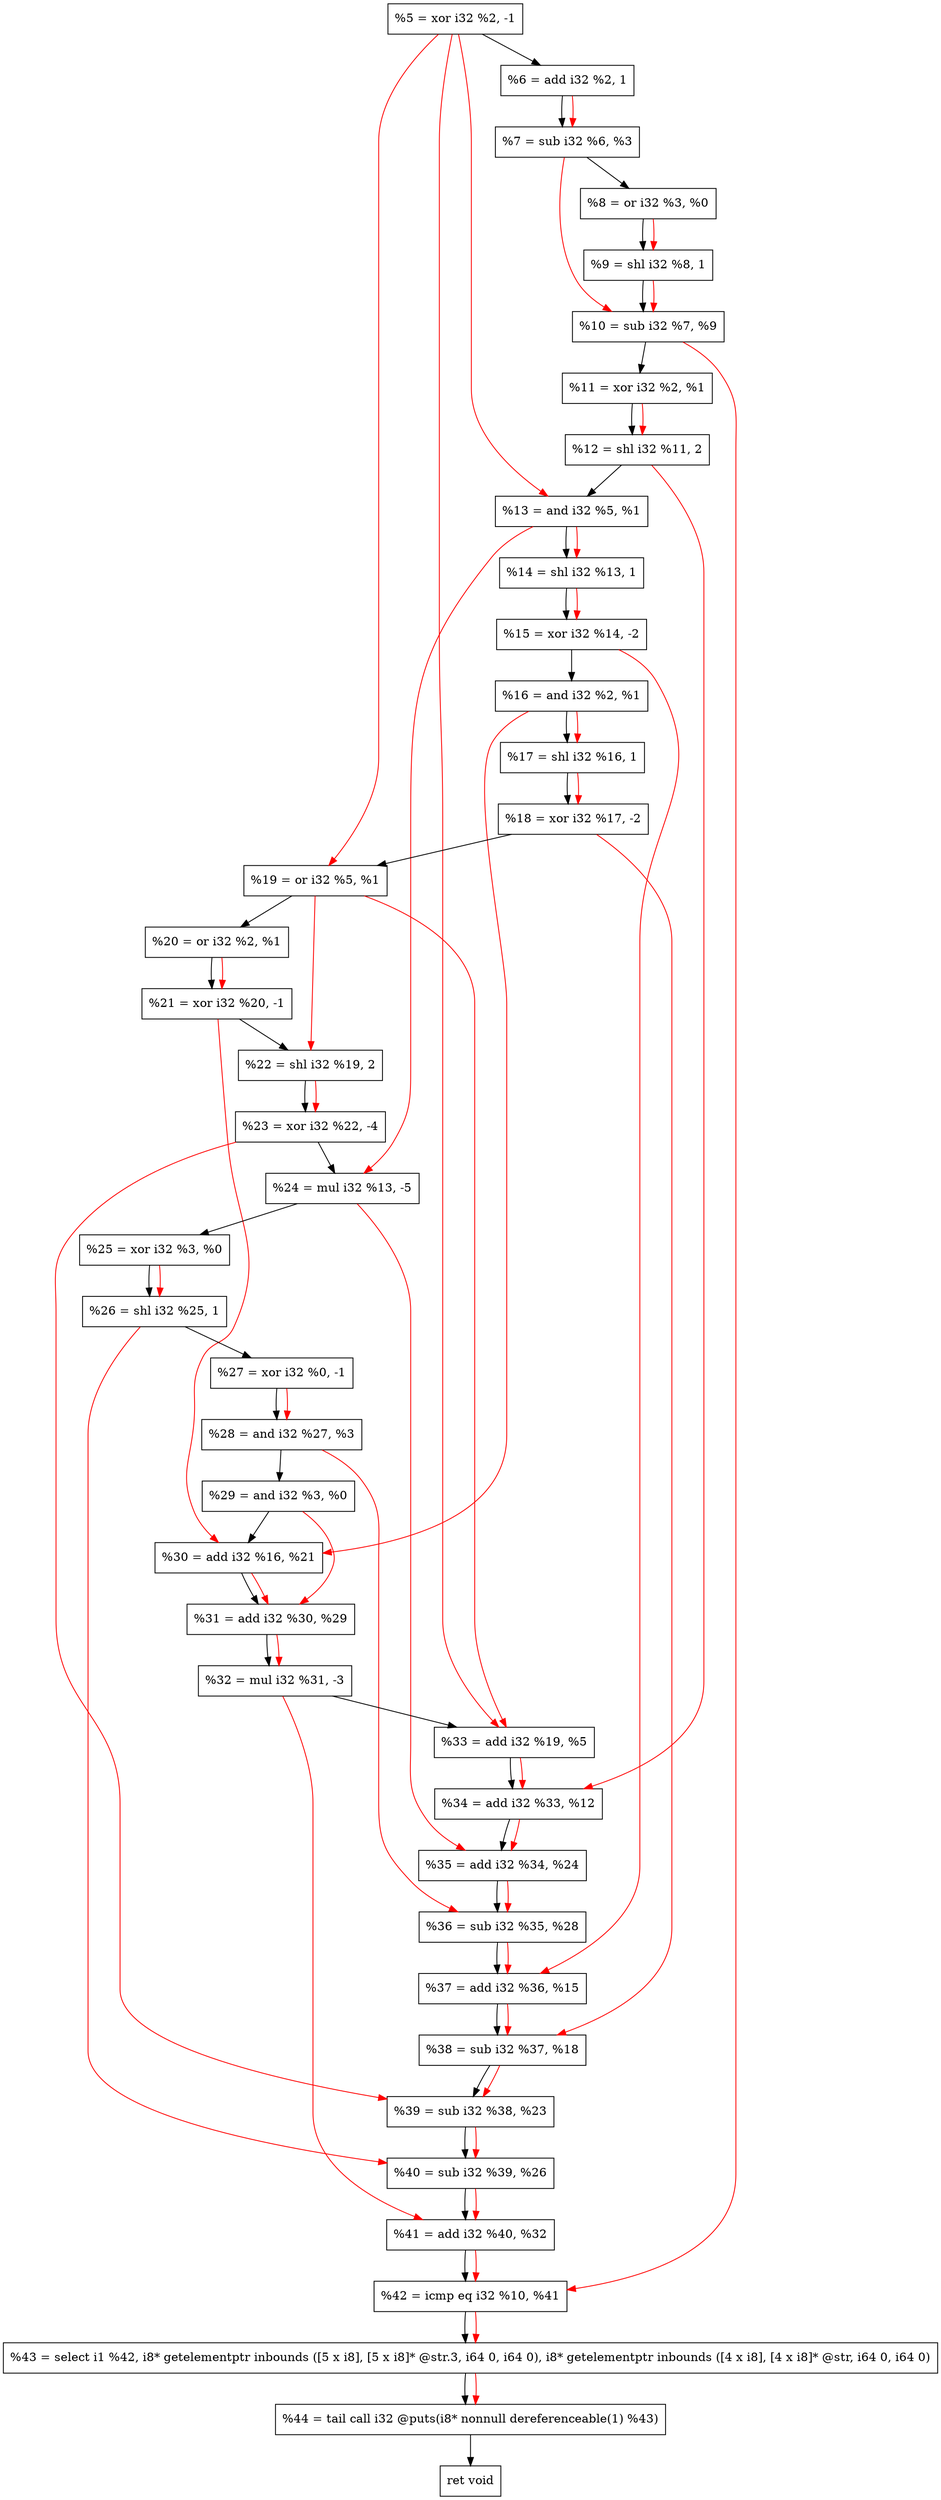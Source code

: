 digraph "DFG for'crackme' function" {
	Node0x14fc0c0[shape=record, label="  %5 = xor i32 %2, -1"];
	Node0x14fc160[shape=record, label="  %6 = add i32 %2, 1"];
	Node0x14fc1d0[shape=record, label="  %7 = sub i32 %6, %3"];
	Node0x14fc240[shape=record, label="  %8 = or i32 %3, %0"];
	Node0x14fc2b0[shape=record, label="  %9 = shl i32 %8, 1"];
	Node0x14fc320[shape=record, label="  %10 = sub i32 %7, %9"];
	Node0x14fc390[shape=record, label="  %11 = xor i32 %2, %1"];
	Node0x14fc430[shape=record, label="  %12 = shl i32 %11, 2"];
	Node0x14fc4a0[shape=record, label="  %13 = and i32 %5, %1"];
	Node0x14fc510[shape=record, label="  %14 = shl i32 %13, 1"];
	Node0x14fc5b0[shape=record, label="  %15 = xor i32 %14, -2"];
	Node0x14fc620[shape=record, label="  %16 = and i32 %2, %1"];
	Node0x14fc690[shape=record, label="  %17 = shl i32 %16, 1"];
	Node0x14fc700[shape=record, label="  %18 = xor i32 %17, -2"];
	Node0x14fc770[shape=record, label="  %19 = or i32 %5, %1"];
	Node0x14fc7e0[shape=record, label="  %20 = or i32 %2, %1"];
	Node0x14fc850[shape=record, label="  %21 = xor i32 %20, -1"];
	Node0x14fc8c0[shape=record, label="  %22 = shl i32 %19, 2"];
	Node0x14fc960[shape=record, label="  %23 = xor i32 %22, -4"];
	Node0x14fca00[shape=record, label="  %24 = mul i32 %13, -5"];
	Node0x14fca70[shape=record, label="  %25 = xor i32 %3, %0"];
	Node0x14fcae0[shape=record, label="  %26 = shl i32 %25, 1"];
	Node0x14fcb50[shape=record, label="  %27 = xor i32 %0, -1"];
	Node0x14fcbc0[shape=record, label="  %28 = and i32 %27, %3"];
	Node0x14fcc30[shape=record, label="  %29 = and i32 %3, %0"];
	Node0x14fcca0[shape=record, label="  %30 = add i32 %16, %21"];
	Node0x14fcd10[shape=record, label="  %31 = add i32 %30, %29"];
	Node0x14fcdb0[shape=record, label="  %32 = mul i32 %31, -3"];
	Node0x14fd030[shape=record, label="  %33 = add i32 %19, %5"];
	Node0x14fd0a0[shape=record, label="  %34 = add i32 %33, %12"];
	Node0x14fd110[shape=record, label="  %35 = add i32 %34, %24"];
	Node0x14fd180[shape=record, label="  %36 = sub i32 %35, %28"];
	Node0x14fd1f0[shape=record, label="  %37 = add i32 %36, %15"];
	Node0x14fd260[shape=record, label="  %38 = sub i32 %37, %18"];
	Node0x14fd2d0[shape=record, label="  %39 = sub i32 %38, %23"];
	Node0x14fd340[shape=record, label="  %40 = sub i32 %39, %26"];
	Node0x14fd3b0[shape=record, label="  %41 = add i32 %40, %32"];
	Node0x14fd420[shape=record, label="  %42 = icmp eq i32 %10, %41"];
	Node0x149c268[shape=record, label="  %43 = select i1 %42, i8* getelementptr inbounds ([5 x i8], [5 x i8]* @str.3, i64 0, i64 0), i8* getelementptr inbounds ([4 x i8], [4 x i8]* @str, i64 0, i64 0)"];
	Node0x14fd8c0[shape=record, label="  %44 = tail call i32 @puts(i8* nonnull dereferenceable(1) %43)"];
	Node0x14fd910[shape=record, label="  ret void"];
	Node0x14fc0c0 -> Node0x14fc160;
	Node0x14fc160 -> Node0x14fc1d0;
	Node0x14fc1d0 -> Node0x14fc240;
	Node0x14fc240 -> Node0x14fc2b0;
	Node0x14fc2b0 -> Node0x14fc320;
	Node0x14fc320 -> Node0x14fc390;
	Node0x14fc390 -> Node0x14fc430;
	Node0x14fc430 -> Node0x14fc4a0;
	Node0x14fc4a0 -> Node0x14fc510;
	Node0x14fc510 -> Node0x14fc5b0;
	Node0x14fc5b0 -> Node0x14fc620;
	Node0x14fc620 -> Node0x14fc690;
	Node0x14fc690 -> Node0x14fc700;
	Node0x14fc700 -> Node0x14fc770;
	Node0x14fc770 -> Node0x14fc7e0;
	Node0x14fc7e0 -> Node0x14fc850;
	Node0x14fc850 -> Node0x14fc8c0;
	Node0x14fc8c0 -> Node0x14fc960;
	Node0x14fc960 -> Node0x14fca00;
	Node0x14fca00 -> Node0x14fca70;
	Node0x14fca70 -> Node0x14fcae0;
	Node0x14fcae0 -> Node0x14fcb50;
	Node0x14fcb50 -> Node0x14fcbc0;
	Node0x14fcbc0 -> Node0x14fcc30;
	Node0x14fcc30 -> Node0x14fcca0;
	Node0x14fcca0 -> Node0x14fcd10;
	Node0x14fcd10 -> Node0x14fcdb0;
	Node0x14fcdb0 -> Node0x14fd030;
	Node0x14fd030 -> Node0x14fd0a0;
	Node0x14fd0a0 -> Node0x14fd110;
	Node0x14fd110 -> Node0x14fd180;
	Node0x14fd180 -> Node0x14fd1f0;
	Node0x14fd1f0 -> Node0x14fd260;
	Node0x14fd260 -> Node0x14fd2d0;
	Node0x14fd2d0 -> Node0x14fd340;
	Node0x14fd340 -> Node0x14fd3b0;
	Node0x14fd3b0 -> Node0x14fd420;
	Node0x14fd420 -> Node0x149c268;
	Node0x149c268 -> Node0x14fd8c0;
	Node0x14fd8c0 -> Node0x14fd910;
edge [color=red]
	Node0x14fc160 -> Node0x14fc1d0;
	Node0x14fc240 -> Node0x14fc2b0;
	Node0x14fc1d0 -> Node0x14fc320;
	Node0x14fc2b0 -> Node0x14fc320;
	Node0x14fc390 -> Node0x14fc430;
	Node0x14fc0c0 -> Node0x14fc4a0;
	Node0x14fc4a0 -> Node0x14fc510;
	Node0x14fc510 -> Node0x14fc5b0;
	Node0x14fc620 -> Node0x14fc690;
	Node0x14fc690 -> Node0x14fc700;
	Node0x14fc0c0 -> Node0x14fc770;
	Node0x14fc7e0 -> Node0x14fc850;
	Node0x14fc770 -> Node0x14fc8c0;
	Node0x14fc8c0 -> Node0x14fc960;
	Node0x14fc4a0 -> Node0x14fca00;
	Node0x14fca70 -> Node0x14fcae0;
	Node0x14fcb50 -> Node0x14fcbc0;
	Node0x14fc620 -> Node0x14fcca0;
	Node0x14fc850 -> Node0x14fcca0;
	Node0x14fcca0 -> Node0x14fcd10;
	Node0x14fcc30 -> Node0x14fcd10;
	Node0x14fcd10 -> Node0x14fcdb0;
	Node0x14fc770 -> Node0x14fd030;
	Node0x14fc0c0 -> Node0x14fd030;
	Node0x14fd030 -> Node0x14fd0a0;
	Node0x14fc430 -> Node0x14fd0a0;
	Node0x14fd0a0 -> Node0x14fd110;
	Node0x14fca00 -> Node0x14fd110;
	Node0x14fd110 -> Node0x14fd180;
	Node0x14fcbc0 -> Node0x14fd180;
	Node0x14fd180 -> Node0x14fd1f0;
	Node0x14fc5b0 -> Node0x14fd1f0;
	Node0x14fd1f0 -> Node0x14fd260;
	Node0x14fc700 -> Node0x14fd260;
	Node0x14fd260 -> Node0x14fd2d0;
	Node0x14fc960 -> Node0x14fd2d0;
	Node0x14fd2d0 -> Node0x14fd340;
	Node0x14fcae0 -> Node0x14fd340;
	Node0x14fd340 -> Node0x14fd3b0;
	Node0x14fcdb0 -> Node0x14fd3b0;
	Node0x14fc320 -> Node0x14fd420;
	Node0x14fd3b0 -> Node0x14fd420;
	Node0x14fd420 -> Node0x149c268;
	Node0x149c268 -> Node0x14fd8c0;
}
